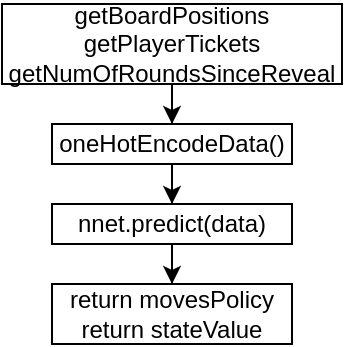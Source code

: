 <mxfile version="15.7.3" type="device"><diagram id="ksqdHR30PXh2YZXryuTe" name="Page-1"><mxGraphModel dx="441" dy="346" grid="1" gridSize="10" guides="1" tooltips="1" connect="1" arrows="1" fold="1" page="1" pageScale="1" pageWidth="827" pageHeight="1169" math="0" shadow="0"><root><mxCell id="0"/><mxCell id="1" parent="0"/><mxCell id="x-uvDuuEe54-xc81ae_M-4" value="" style="edgeStyle=orthogonalEdgeStyle;rounded=0;orthogonalLoop=1;jettySize=auto;html=1;" edge="1" parent="1" source="x-uvDuuEe54-xc81ae_M-2" target="x-uvDuuEe54-xc81ae_M-3"><mxGeometry relative="1" as="geometry"/></mxCell><mxCell id="x-uvDuuEe54-xc81ae_M-2" value="getBoardPositions&lt;br&gt;getPlayerTickets&lt;br&gt;getNumOfRoundsSinceReveal" style="rounded=0;whiteSpace=wrap;html=1;" vertex="1" parent="1"><mxGeometry x="310" y="50" width="170" height="40" as="geometry"/></mxCell><mxCell id="x-uvDuuEe54-xc81ae_M-8" value="" style="edgeStyle=orthogonalEdgeStyle;rounded=0;orthogonalLoop=1;jettySize=auto;html=1;" edge="1" parent="1" source="x-uvDuuEe54-xc81ae_M-3" target="x-uvDuuEe54-xc81ae_M-7"><mxGeometry relative="1" as="geometry"/></mxCell><mxCell id="x-uvDuuEe54-xc81ae_M-3" value="oneHotEncodeData()" style="whiteSpace=wrap;html=1;rounded=0;" vertex="1" parent="1"><mxGeometry x="335" y="110" width="120" height="20" as="geometry"/></mxCell><mxCell id="x-uvDuuEe54-xc81ae_M-12" value="" style="edgeStyle=orthogonalEdgeStyle;rounded=0;orthogonalLoop=1;jettySize=auto;html=1;" edge="1" parent="1" source="x-uvDuuEe54-xc81ae_M-7" target="x-uvDuuEe54-xc81ae_M-11"><mxGeometry relative="1" as="geometry"/></mxCell><mxCell id="x-uvDuuEe54-xc81ae_M-7" value="nnet.predict(data)" style="whiteSpace=wrap;html=1;rounded=0;" vertex="1" parent="1"><mxGeometry x="335" y="150" width="120" height="20" as="geometry"/></mxCell><mxCell id="x-uvDuuEe54-xc81ae_M-11" value="return movesPolicy&lt;br&gt;return stateValue" style="whiteSpace=wrap;html=1;rounded=0;" vertex="1" parent="1"><mxGeometry x="335" y="190" width="120" height="30" as="geometry"/></mxCell></root></mxGraphModel></diagram></mxfile>